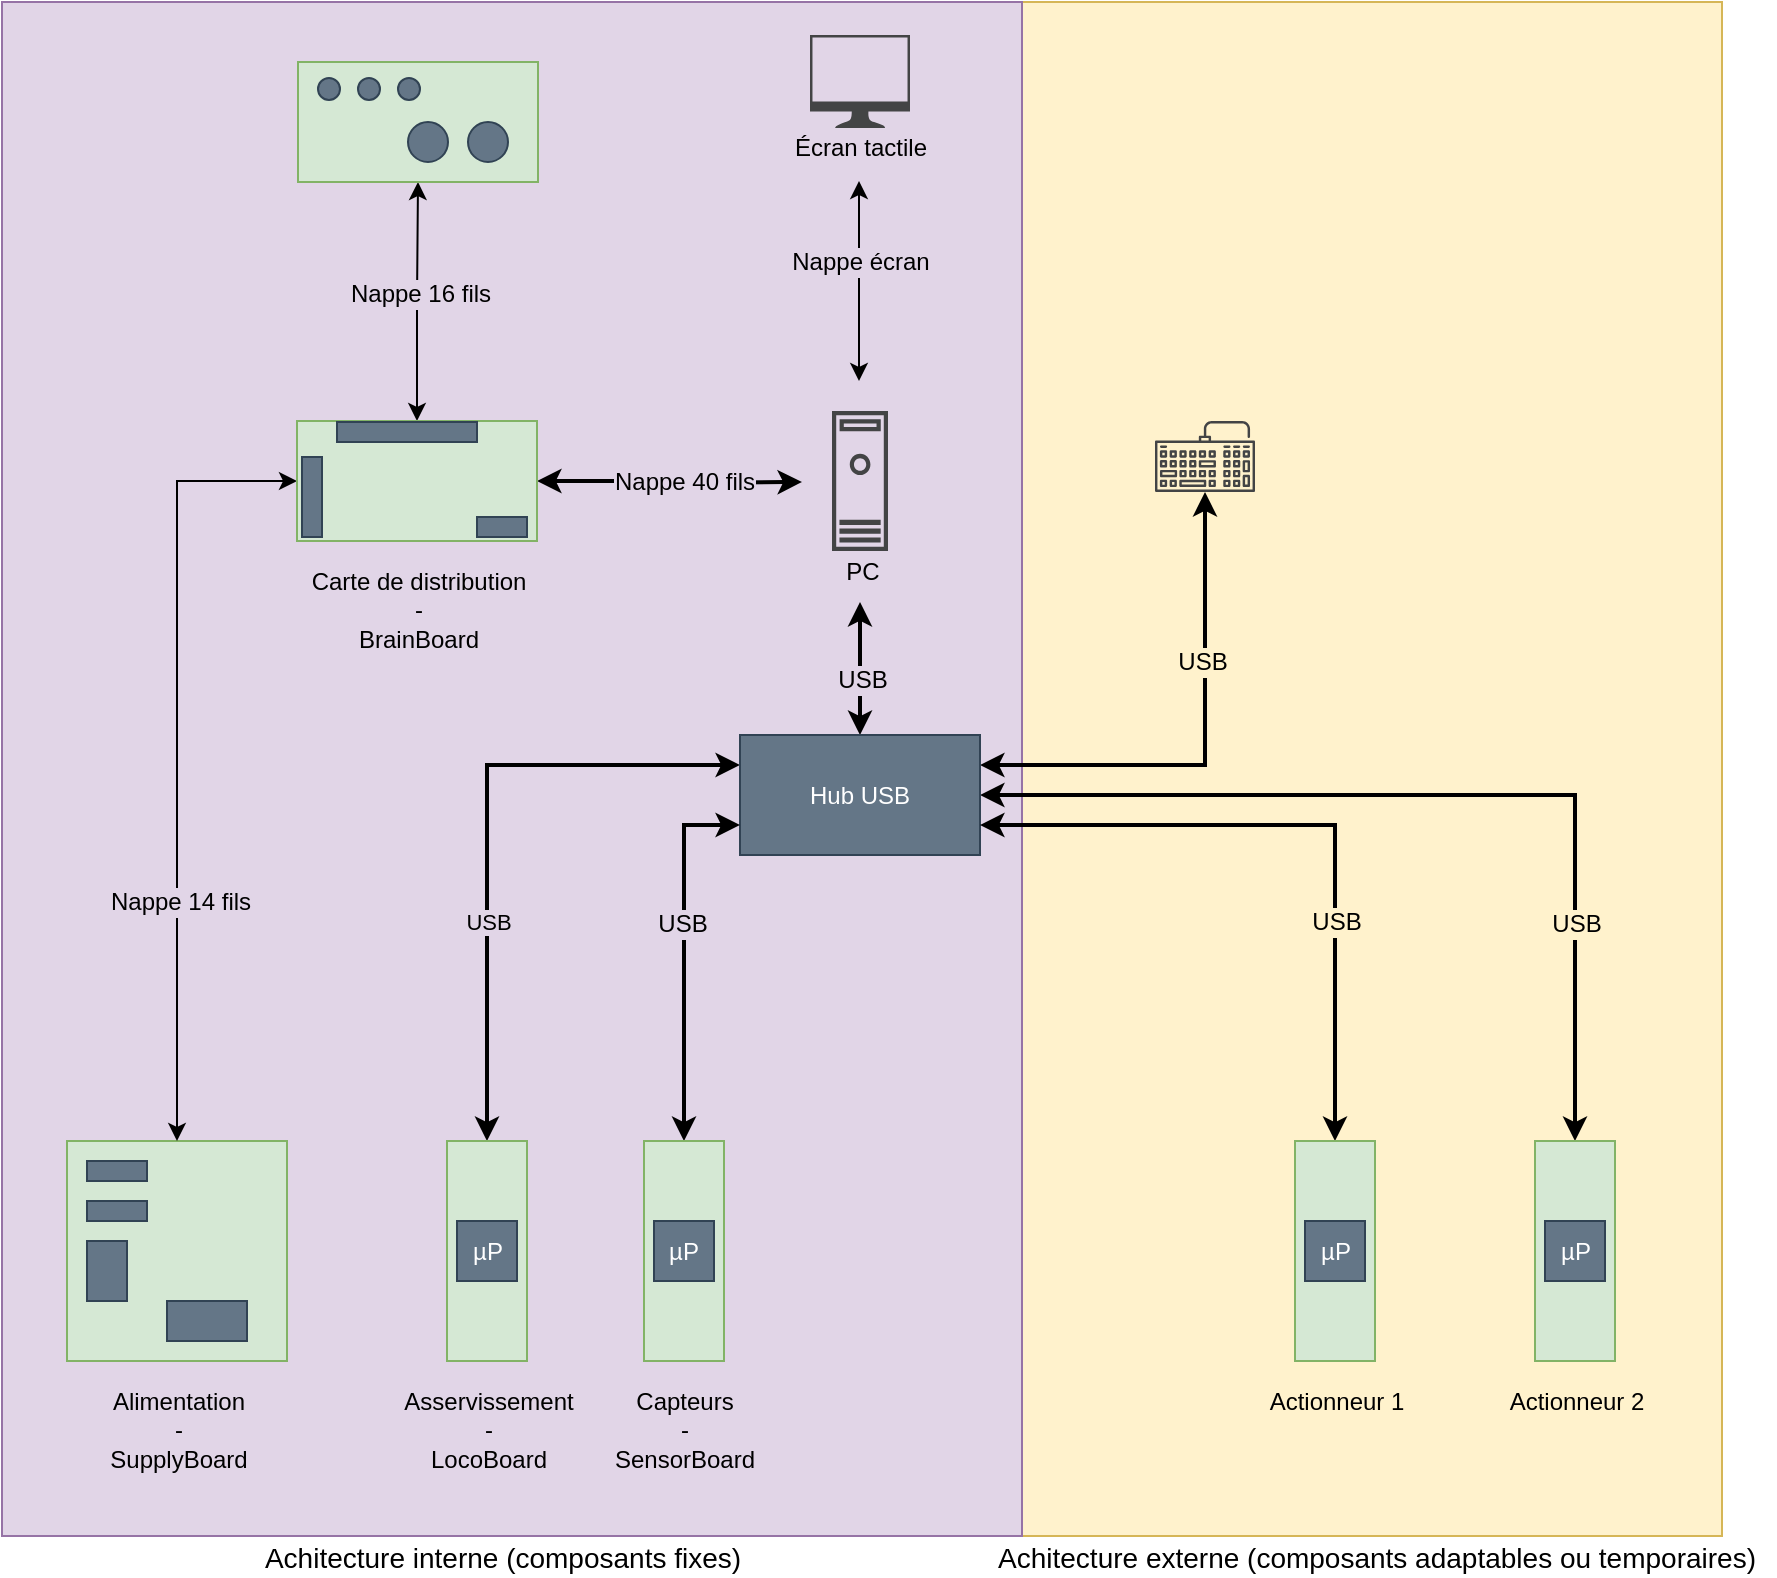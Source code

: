 <mxfile version="12.2.8" type="device" pages="1"><diagram id="NPpLW7Xp6LZKi09IXNAc" name="Page-1"><mxGraphModel dx="1408" dy="890" grid="1" gridSize="10" guides="1" tooltips="1" connect="1" arrows="1" fold="1" page="1" pageScale="1" pageWidth="1100" pageHeight="850" math="0" shadow="0"><root><mxCell id="0"/><mxCell id="1" parent="0"/><mxCell id="wzAznHzncOSbKufJMvwU-71" value="" style="rounded=0;whiteSpace=wrap;html=1;shadow=0;glass=0;comic=0;fillColor=#fff2cc;strokeColor=#d6b656;" vertex="1" parent="1"><mxGeometry x="629" y="20" width="350" height="767" as="geometry"/></mxCell><mxCell id="wzAznHzncOSbKufJMvwU-70" value="" style="rounded=0;whiteSpace=wrap;html=1;shadow=0;glass=0;comic=0;fillColor=#e1d5e7;strokeColor=#9673a6;" vertex="1" parent="1"><mxGeometry x="119" y="20" width="510" height="767" as="geometry"/></mxCell><mxCell id="wzAznHzncOSbKufJMvwU-30" value="USB" style="edgeStyle=orthogonalEdgeStyle;rounded=0;orthogonalLoop=1;jettySize=auto;html=1;exitX=0;exitY=0.5;exitDx=0;exitDy=0;entryX=0;entryY=0.25;entryDx=0;entryDy=0;startArrow=classic;startFill=1;strokeWidth=2;labelBackgroundColor=#E1D5E7;" edge="1" parent="1" source="wzAznHzncOSbKufJMvwU-8" target="wzAznHzncOSbKufJMvwU-2"><mxGeometry x="-0.303" relative="1" as="geometry"><mxPoint as="offset"/></mxGeometry></mxCell><mxCell id="wzAznHzncOSbKufJMvwU-8" value="" style="rounded=0;whiteSpace=wrap;html=1;shadow=0;glass=0;comic=0;direction=south;fillColor=#d5e8d4;strokeColor=#82b366;" vertex="1" parent="1"><mxGeometry x="341.5" y="589.5" width="40" height="110" as="geometry"/></mxCell><mxCell id="wzAznHzncOSbKufJMvwU-3" style="edgeStyle=orthogonalEdgeStyle;rounded=0;orthogonalLoop=1;jettySize=auto;html=1;exitX=0.5;exitY=0;exitDx=0;exitDy=0;startArrow=classic;startFill=1;strokeWidth=2;" edge="1" parent="1" source="wzAznHzncOSbKufJMvwU-2"><mxGeometry relative="1" as="geometry"><mxPoint x="548" y="320" as="targetPoint"/></mxGeometry></mxCell><mxCell id="wzAznHzncOSbKufJMvwU-40" value="USB" style="text;html=1;resizable=0;points=[];align=center;verticalAlign=middle;labelBackgroundColor=#E1D5E7;" vertex="1" connectable="0" parent="wzAznHzncOSbKufJMvwU-3"><mxGeometry x="0.35" y="1" relative="1" as="geometry"><mxPoint x="1" y="17" as="offset"/></mxGeometry></mxCell><mxCell id="wzAznHzncOSbKufJMvwU-36" style="edgeStyle=orthogonalEdgeStyle;rounded=0;orthogonalLoop=1;jettySize=auto;html=1;exitX=1;exitY=0.5;exitDx=0;exitDy=0;entryX=0;entryY=0.5;entryDx=0;entryDy=0;startArrow=classic;startFill=1;strokeWidth=2;" edge="1" parent="1" source="wzAznHzncOSbKufJMvwU-2" target="wzAznHzncOSbKufJMvwU-19"><mxGeometry relative="1" as="geometry"/></mxCell><mxCell id="wzAznHzncOSbKufJMvwU-38" value="USB" style="text;html=1;resizable=0;points=[];align=center;verticalAlign=middle;labelBackgroundColor=#FFF2CC;" vertex="1" connectable="0" parent="wzAznHzncOSbKufJMvwU-36"><mxGeometry x="0.225" y="-79" relative="1" as="geometry"><mxPoint x="9.5" y="-15" as="offset"/></mxGeometry></mxCell><mxCell id="wzAznHzncOSbKufJMvwU-66" style="edgeStyle=orthogonalEdgeStyle;rounded=0;orthogonalLoop=1;jettySize=auto;html=1;exitX=1;exitY=0.25;exitDx=0;exitDy=0;startArrow=classic;startFill=1;strokeWidth=2;" edge="1" parent="1" source="wzAznHzncOSbKufJMvwU-2" target="wzAznHzncOSbKufJMvwU-62"><mxGeometry relative="1" as="geometry"/></mxCell><mxCell id="wzAznHzncOSbKufJMvwU-67" value="USB" style="text;html=1;resizable=0;points=[];align=center;verticalAlign=middle;labelBackgroundColor=#FFF2CC;" vertex="1" connectable="0" parent="wzAznHzncOSbKufJMvwU-66"><mxGeometry x="0.731" y="1" relative="1" as="geometry"><mxPoint x="-0.5" y="51.5" as="offset"/></mxGeometry></mxCell><mxCell id="wzAznHzncOSbKufJMvwU-2" value="Hub USB" style="rounded=0;whiteSpace=wrap;html=1;fillColor=#647687;strokeColor=#314354;fontColor=#ffffff;" vertex="1" parent="1"><mxGeometry x="488" y="386.5" width="120" height="60" as="geometry"/></mxCell><mxCell id="wzAznHzncOSbKufJMvwU-7" value="µP" style="whiteSpace=wrap;html=1;aspect=fixed;rounded=0;glass=0;comic=0;shadow=0;fillColor=#647687;strokeColor=#314354;fontColor=#ffffff;" vertex="1" parent="1"><mxGeometry x="346.5" y="629.5" width="30" height="30" as="geometry"/></mxCell><mxCell id="wzAznHzncOSbKufJMvwU-10" value="Asservissement&lt;br&gt;-&lt;br&gt;&lt;div align=&quot;center&quot;&gt;LocoBoard&lt;/div&gt;" style="text;html=1;resizable=0;points=[];autosize=1;align=center;verticalAlign=top;spacingTop=-4;" vertex="1" parent="1"><mxGeometry x="311.5" y="709.5" width="100" height="40" as="geometry"/></mxCell><mxCell id="wzAznHzncOSbKufJMvwU-32" style="edgeStyle=orthogonalEdgeStyle;rounded=0;orthogonalLoop=1;jettySize=auto;html=1;exitX=0;exitY=0.5;exitDx=0;exitDy=0;entryX=0;entryY=0.75;entryDx=0;entryDy=0;startArrow=classic;startFill=1;strokeWidth=2;" edge="1" parent="1" source="wzAznHzncOSbKufJMvwU-13" target="wzAznHzncOSbKufJMvwU-2"><mxGeometry relative="1" as="geometry"/></mxCell><mxCell id="wzAznHzncOSbKufJMvwU-33" value="USB" style="text;html=1;resizable=0;points=[];align=center;verticalAlign=middle;labelBackgroundColor=#E1D5E7;" vertex="1" connectable="0" parent="wzAznHzncOSbKufJMvwU-32"><mxGeometry x="0.169" y="1" relative="1" as="geometry"><mxPoint as="offset"/></mxGeometry></mxCell><mxCell id="wzAznHzncOSbKufJMvwU-13" value="" style="rounded=0;whiteSpace=wrap;html=1;shadow=0;glass=0;comic=0;direction=south;fillColor=#d5e8d4;strokeColor=#82b366;" vertex="1" parent="1"><mxGeometry x="440" y="589.5" width="40" height="110" as="geometry"/></mxCell><mxCell id="wzAznHzncOSbKufJMvwU-14" value="µP" style="whiteSpace=wrap;html=1;aspect=fixed;rounded=0;glass=0;comic=0;shadow=0;fillColor=#647687;strokeColor=#314354;fontColor=#ffffff;" vertex="1" parent="1"><mxGeometry x="445" y="629.5" width="30" height="30" as="geometry"/></mxCell><mxCell id="wzAznHzncOSbKufJMvwU-15" value="Capteurs&lt;br&gt;-&lt;br&gt;SensorBoard" style="text;html=1;resizable=0;points=[];autosize=1;align=center;verticalAlign=top;spacingTop=-4;" vertex="1" parent="1"><mxGeometry x="415" y="709.5" width="90" height="40" as="geometry"/></mxCell><mxCell id="wzAznHzncOSbKufJMvwU-35" style="edgeStyle=orthogonalEdgeStyle;rounded=0;orthogonalLoop=1;jettySize=auto;html=1;exitX=0;exitY=0.5;exitDx=0;exitDy=0;entryX=1;entryY=0.75;entryDx=0;entryDy=0;startArrow=classic;startFill=1;strokeWidth=2;" edge="1" parent="1" source="wzAznHzncOSbKufJMvwU-16" target="wzAznHzncOSbKufJMvwU-2"><mxGeometry relative="1" as="geometry"/></mxCell><mxCell id="wzAznHzncOSbKufJMvwU-37" value="USB" style="text;html=1;resizable=0;points=[];align=center;verticalAlign=middle;labelBackgroundColor=#FFF2CC;" vertex="1" connectable="0" parent="wzAznHzncOSbKufJMvwU-35"><mxGeometry x="-0.36" y="-2" relative="1" as="geometry"><mxPoint x="-2" y="-2.5" as="offset"/></mxGeometry></mxCell><mxCell id="wzAznHzncOSbKufJMvwU-16" value="" style="rounded=0;whiteSpace=wrap;html=1;shadow=0;glass=0;comic=0;direction=south;fillColor=#d5e8d4;strokeColor=#82b366;" vertex="1" parent="1"><mxGeometry x="765.5" y="589.5" width="40" height="110" as="geometry"/></mxCell><mxCell id="wzAznHzncOSbKufJMvwU-17" value="µP" style="whiteSpace=wrap;html=1;aspect=fixed;rounded=0;glass=0;comic=0;shadow=0;fillColor=#647687;strokeColor=#314354;fontColor=#ffffff;" vertex="1" parent="1"><mxGeometry x="770.5" y="629.5" width="30" height="30" as="geometry"/></mxCell><mxCell id="wzAznHzncOSbKufJMvwU-18" value="Actionneur 1" style="text;html=1;resizable=0;points=[];autosize=1;align=center;verticalAlign=top;spacingTop=-4;" vertex="1" parent="1"><mxGeometry x="745.5" y="709.5" width="80" height="20" as="geometry"/></mxCell><mxCell id="wzAznHzncOSbKufJMvwU-19" value="" style="rounded=0;whiteSpace=wrap;html=1;shadow=0;glass=0;comic=0;direction=south;fillColor=#d5e8d4;strokeColor=#82b366;" vertex="1" parent="1"><mxGeometry x="885.5" y="589.5" width="40" height="110" as="geometry"/></mxCell><mxCell id="wzAznHzncOSbKufJMvwU-20" value="µP" style="whiteSpace=wrap;html=1;aspect=fixed;rounded=0;glass=0;comic=0;shadow=0;fillColor=#647687;strokeColor=#314354;fontColor=#ffffff;" vertex="1" parent="1"><mxGeometry x="890.5" y="629.5" width="30" height="30" as="geometry"/></mxCell><mxCell id="wzAznHzncOSbKufJMvwU-21" value="&lt;div&gt;Actionneur 2&lt;/div&gt;&lt;div&gt;&lt;br&gt;&lt;/div&gt;" style="text;html=1;resizable=0;points=[];autosize=1;align=center;verticalAlign=top;spacingTop=-4;" vertex="1" parent="1"><mxGeometry x="865.5" y="709.5" width="80" height="30" as="geometry"/></mxCell><mxCell id="wzAznHzncOSbKufJMvwU-22" value="" style="whiteSpace=wrap;html=1;aspect=fixed;rounded=0;shadow=0;glass=0;comic=0;fillColor=#d5e8d4;strokeColor=#82b366;" vertex="1" parent="1"><mxGeometry x="151.5" y="589.5" width="110" height="110" as="geometry"/></mxCell><mxCell id="wzAznHzncOSbKufJMvwU-24" value="" style="rounded=0;whiteSpace=wrap;html=1;shadow=0;glass=0;comic=0;fillColor=#647687;strokeColor=#314354;fontColor=#ffffff;" vertex="1" parent="1"><mxGeometry x="161.5" y="599.5" width="30" height="10" as="geometry"/></mxCell><mxCell id="wzAznHzncOSbKufJMvwU-25" value="" style="rounded=0;whiteSpace=wrap;html=1;shadow=0;glass=0;comic=0;fillColor=#647687;strokeColor=#314354;fontColor=#ffffff;" vertex="1" parent="1"><mxGeometry x="161.5" y="619.5" width="30" height="10" as="geometry"/></mxCell><mxCell id="wzAznHzncOSbKufJMvwU-26" value="" style="rounded=0;whiteSpace=wrap;html=1;shadow=0;glass=0;comic=0;fillColor=#647687;strokeColor=#314354;fontColor=#ffffff;" vertex="1" parent="1"><mxGeometry x="161.5" y="639.5" width="20" height="30" as="geometry"/></mxCell><mxCell id="wzAznHzncOSbKufJMvwU-27" value="" style="rounded=0;whiteSpace=wrap;html=1;shadow=0;glass=0;comic=0;fillColor=#647687;strokeColor=#314354;fontColor=#ffffff;" vertex="1" parent="1"><mxGeometry x="201.5" y="669.5" width="40" height="20" as="geometry"/></mxCell><mxCell id="wzAznHzncOSbKufJMvwU-28" value="Alimentation&lt;br&gt;-&lt;br&gt;SupplyBoard" style="text;html=1;resizable=0;points=[];autosize=1;align=center;verticalAlign=top;spacingTop=-4;" vertex="1" parent="1"><mxGeometry x="161.5" y="709.5" width="90" height="40" as="geometry"/></mxCell><mxCell id="wzAznHzncOSbKufJMvwU-41" style="edgeStyle=orthogonalEdgeStyle;rounded=0;orthogonalLoop=1;jettySize=auto;html=1;exitX=1;exitY=0.5;exitDx=0;exitDy=0;startArrow=classic;startFill=1;strokeWidth=2;" edge="1" parent="1" source="wzAznHzncOSbKufJMvwU-39"><mxGeometry relative="1" as="geometry"><mxPoint x="519" y="260" as="targetPoint"/></mxGeometry></mxCell><mxCell id="wzAznHzncOSbKufJMvwU-42" value="Nappe 40 fils" style="text;html=1;resizable=0;points=[];align=center;verticalAlign=middle;labelBackgroundColor=#E1D5E7;" vertex="1" connectable="0" parent="wzAznHzncOSbKufJMvwU-41"><mxGeometry x="0.297" y="-2" relative="1" as="geometry"><mxPoint x="-12" y="-2.5" as="offset"/></mxGeometry></mxCell><mxCell id="wzAznHzncOSbKufJMvwU-51" style="edgeStyle=orthogonalEdgeStyle;rounded=0;orthogonalLoop=1;jettySize=auto;html=1;exitX=0;exitY=0.5;exitDx=0;exitDy=0;entryX=0.5;entryY=0;entryDx=0;entryDy=0;startArrow=classic;startFill=1;strokeWidth=1;" edge="1" parent="1" source="wzAznHzncOSbKufJMvwU-39" target="wzAznHzncOSbKufJMvwU-22"><mxGeometry relative="1" as="geometry"/></mxCell><mxCell id="wzAznHzncOSbKufJMvwU-52" value="Nappe 14 fils" style="text;html=1;resizable=0;points=[];align=center;verticalAlign=middle;labelBackgroundColor=#E1D5E7;" vertex="1" connectable="0" parent="wzAznHzncOSbKufJMvwU-51"><mxGeometry x="0.386" y="1" relative="1" as="geometry"><mxPoint as="offset"/></mxGeometry></mxCell><mxCell id="wzAznHzncOSbKufJMvwU-59" style="edgeStyle=orthogonalEdgeStyle;rounded=0;orthogonalLoop=1;jettySize=auto;html=1;exitX=0.5;exitY=0;exitDx=0;exitDy=0;entryX=0.5;entryY=1;entryDx=0;entryDy=0;startArrow=classic;startFill=1;strokeWidth=1;" edge="1" parent="1" source="wzAznHzncOSbKufJMvwU-39" target="wzAznHzncOSbKufJMvwU-53"><mxGeometry relative="1" as="geometry"/></mxCell><mxCell id="wzAznHzncOSbKufJMvwU-60" value="Nappe 16 fils" style="text;html=1;resizable=0;points=[];align=center;verticalAlign=middle;labelBackgroundColor=#E1D5E7;" vertex="1" connectable="0" parent="wzAznHzncOSbKufJMvwU-59"><mxGeometry x="0.321" relative="1" as="geometry"><mxPoint x="0.5" y="15.5" as="offset"/></mxGeometry></mxCell><mxCell id="wzAznHzncOSbKufJMvwU-39" value="" style="rounded=0;whiteSpace=wrap;html=1;shadow=0;glass=0;comic=0;fillColor=#d5e8d4;strokeColor=#82b366;" vertex="1" parent="1"><mxGeometry x="266.5" y="229.5" width="120" height="60" as="geometry"/></mxCell><mxCell id="wzAznHzncOSbKufJMvwU-43" value="" style="rounded=0;whiteSpace=wrap;html=1;shadow=0;glass=0;comic=0;fillColor=#647687;strokeColor=#314354;fontColor=#ffffff;" vertex="1" parent="1"><mxGeometry x="286.5" y="230" width="70" height="10" as="geometry"/></mxCell><mxCell id="wzAznHzncOSbKufJMvwU-44" value="" style="rounded=0;whiteSpace=wrap;html=1;shadow=0;glass=0;comic=0;fillColor=#647687;strokeColor=#314354;fontColor=#ffffff;" vertex="1" parent="1"><mxGeometry x="269" y="247.5" width="10" height="40" as="geometry"/></mxCell><mxCell id="wzAznHzncOSbKufJMvwU-45" value="" style="rounded=0;whiteSpace=wrap;html=1;shadow=0;glass=0;comic=0;fillColor=#647687;strokeColor=#314354;fontColor=#ffffff;" vertex="1" parent="1"><mxGeometry x="356.5" y="277.5" width="25" height="10" as="geometry"/></mxCell><mxCell id="wzAznHzncOSbKufJMvwU-49" value="" style="endArrow=classic;startArrow=classic;html=1;strokeWidth=1;" edge="1" parent="1"><mxGeometry width="50" height="50" relative="1" as="geometry"><mxPoint x="547.5" y="209.5" as="sourcePoint"/><mxPoint x="547.5" y="109.5" as="targetPoint"/></mxGeometry></mxCell><mxCell id="wzAznHzncOSbKufJMvwU-50" value="Nappe écran" style="text;html=1;resizable=0;points=[];align=center;verticalAlign=middle;labelBackgroundColor=#E1D5E7;" vertex="1" connectable="0" parent="wzAznHzncOSbKufJMvwU-49"><mxGeometry x="0.398" y="-1" relative="1" as="geometry"><mxPoint x="-0.5" y="10" as="offset"/></mxGeometry></mxCell><mxCell id="wzAznHzncOSbKufJMvwU-53" value="" style="rounded=0;whiteSpace=wrap;html=1;shadow=0;glass=0;comic=0;fillColor=#d5e8d4;strokeColor=#82b366;" vertex="1" parent="1"><mxGeometry x="267" y="50" width="120" height="60" as="geometry"/></mxCell><mxCell id="wzAznHzncOSbKufJMvwU-54" value="" style="ellipse;whiteSpace=wrap;html=1;aspect=fixed;rounded=0;shadow=0;glass=0;comic=0;fillColor=#647687;strokeColor=#314354;fontColor=#ffffff;" vertex="1" parent="1"><mxGeometry x="277" y="58" width="11" height="11" as="geometry"/></mxCell><mxCell id="wzAznHzncOSbKufJMvwU-55" value="" style="ellipse;whiteSpace=wrap;html=1;aspect=fixed;rounded=0;shadow=0;glass=0;comic=0;fillColor=#647687;strokeColor=#314354;fontColor=#ffffff;" vertex="1" parent="1"><mxGeometry x="297" y="58" width="11" height="11" as="geometry"/></mxCell><mxCell id="wzAznHzncOSbKufJMvwU-56" value="" style="ellipse;whiteSpace=wrap;html=1;aspect=fixed;rounded=0;shadow=0;glass=0;comic=0;fillColor=#647687;strokeColor=#314354;fontColor=#ffffff;" vertex="1" parent="1"><mxGeometry x="317" y="58" width="11" height="11" as="geometry"/></mxCell><mxCell id="wzAznHzncOSbKufJMvwU-57" value="" style="ellipse;whiteSpace=wrap;html=1;aspect=fixed;rounded=0;shadow=0;glass=0;comic=0;fillColor=#647687;strokeColor=#314354;fontColor=#ffffff;" vertex="1" parent="1"><mxGeometry x="352" y="80" width="20" height="20" as="geometry"/></mxCell><mxCell id="wzAznHzncOSbKufJMvwU-58" value="" style="ellipse;whiteSpace=wrap;html=1;aspect=fixed;rounded=0;shadow=0;glass=0;comic=0;fillColor=#647687;strokeColor=#314354;fontColor=#ffffff;" vertex="1" parent="1"><mxGeometry x="322" y="80" width="20" height="20" as="geometry"/></mxCell><mxCell id="wzAznHzncOSbKufJMvwU-61" value="" style="pointerEvents=1;shadow=0;dashed=0;html=1;strokeColor=none;fillColor=#434445;aspect=fixed;labelPosition=center;verticalLabelPosition=bottom;verticalAlign=top;align=center;outlineConnect=0;shape=mxgraph.vvd.monitor;rounded=0;glass=0;comic=0;" vertex="1" parent="1"><mxGeometry x="523" y="36.5" width="50" height="46.5" as="geometry"/></mxCell><mxCell id="wzAznHzncOSbKufJMvwU-62" value="" style="pointerEvents=1;shadow=0;dashed=0;html=1;strokeColor=none;fillColor=#434445;aspect=fixed;labelPosition=center;verticalLabelPosition=bottom;verticalAlign=top;align=center;outlineConnect=0;shape=mxgraph.vvd.keyboard;rounded=0;glass=0;comic=0;" vertex="1" parent="1"><mxGeometry x="695.5" y="229.5" width="50" height="35.5" as="geometry"/></mxCell><mxCell id="wzAznHzncOSbKufJMvwU-63" value="" style="pointerEvents=1;shadow=0;dashed=0;html=1;strokeColor=none;fillColor=#434445;aspect=fixed;labelPosition=center;verticalLabelPosition=bottom;verticalAlign=top;align=center;outlineConnect=0;shape=mxgraph.vvd.machine;rounded=0;glass=0;comic=0;" vertex="1" parent="1"><mxGeometry x="534" y="224.5" width="28" height="70" as="geometry"/></mxCell><mxCell id="wzAznHzncOSbKufJMvwU-64" value="&lt;div align=&quot;center&quot;&gt;PC&lt;/div&gt;" style="text;html=1;resizable=0;points=[];autosize=1;align=center;verticalAlign=top;spacingTop=-4;" vertex="1" parent="1"><mxGeometry x="534" y="294.5" width="30" height="20" as="geometry"/></mxCell><mxCell id="wzAznHzncOSbKufJMvwU-65" value="Écran tactile" style="text;html=1;resizable=0;points=[];autosize=1;align=center;verticalAlign=top;spacingTop=-4;" vertex="1" parent="1"><mxGeometry x="508" y="83" width="80" height="20" as="geometry"/></mxCell><mxCell id="wzAznHzncOSbKufJMvwU-68" value="&lt;div align=&quot;center&quot;&gt;Carte de distribution&lt;br&gt;-&lt;br&gt;BrainBoard&lt;br&gt;&lt;/div&gt;" style="text;html=1;resizable=0;points=[];autosize=1;align=center;verticalAlign=top;spacingTop=-4;" vertex="1" parent="1"><mxGeometry x="267" y="300" width="120" height="40" as="geometry"/></mxCell><mxCell id="wzAznHzncOSbKufJMvwU-72" value="&lt;div align=&quot;center&quot;&gt;&lt;font style=&quot;font-size: 14px&quot;&gt;Achitecture interne (composants fixes)&lt;/font&gt;&lt;/div&gt;" style="text;html=1;resizable=0;points=[];autosize=1;align=center;verticalAlign=top;spacingTop=-4;" vertex="1" parent="1"><mxGeometry x="239" y="787" width="260" height="20" as="geometry"/></mxCell><mxCell id="wzAznHzncOSbKufJMvwU-73" value="&lt;div align=&quot;center&quot;&gt;&lt;font style=&quot;font-size: 14px&quot;&gt;Achitecture externe (composants adaptables ou temporaires)&lt;/font&gt;&lt;/div&gt;" style="text;html=1;resizable=0;points=[];autosize=1;align=center;verticalAlign=top;spacingTop=-4;" vertex="1" parent="1"><mxGeometry x="605.5" y="787" width="400" height="20" as="geometry"/></mxCell></root></mxGraphModel></diagram></mxfile>